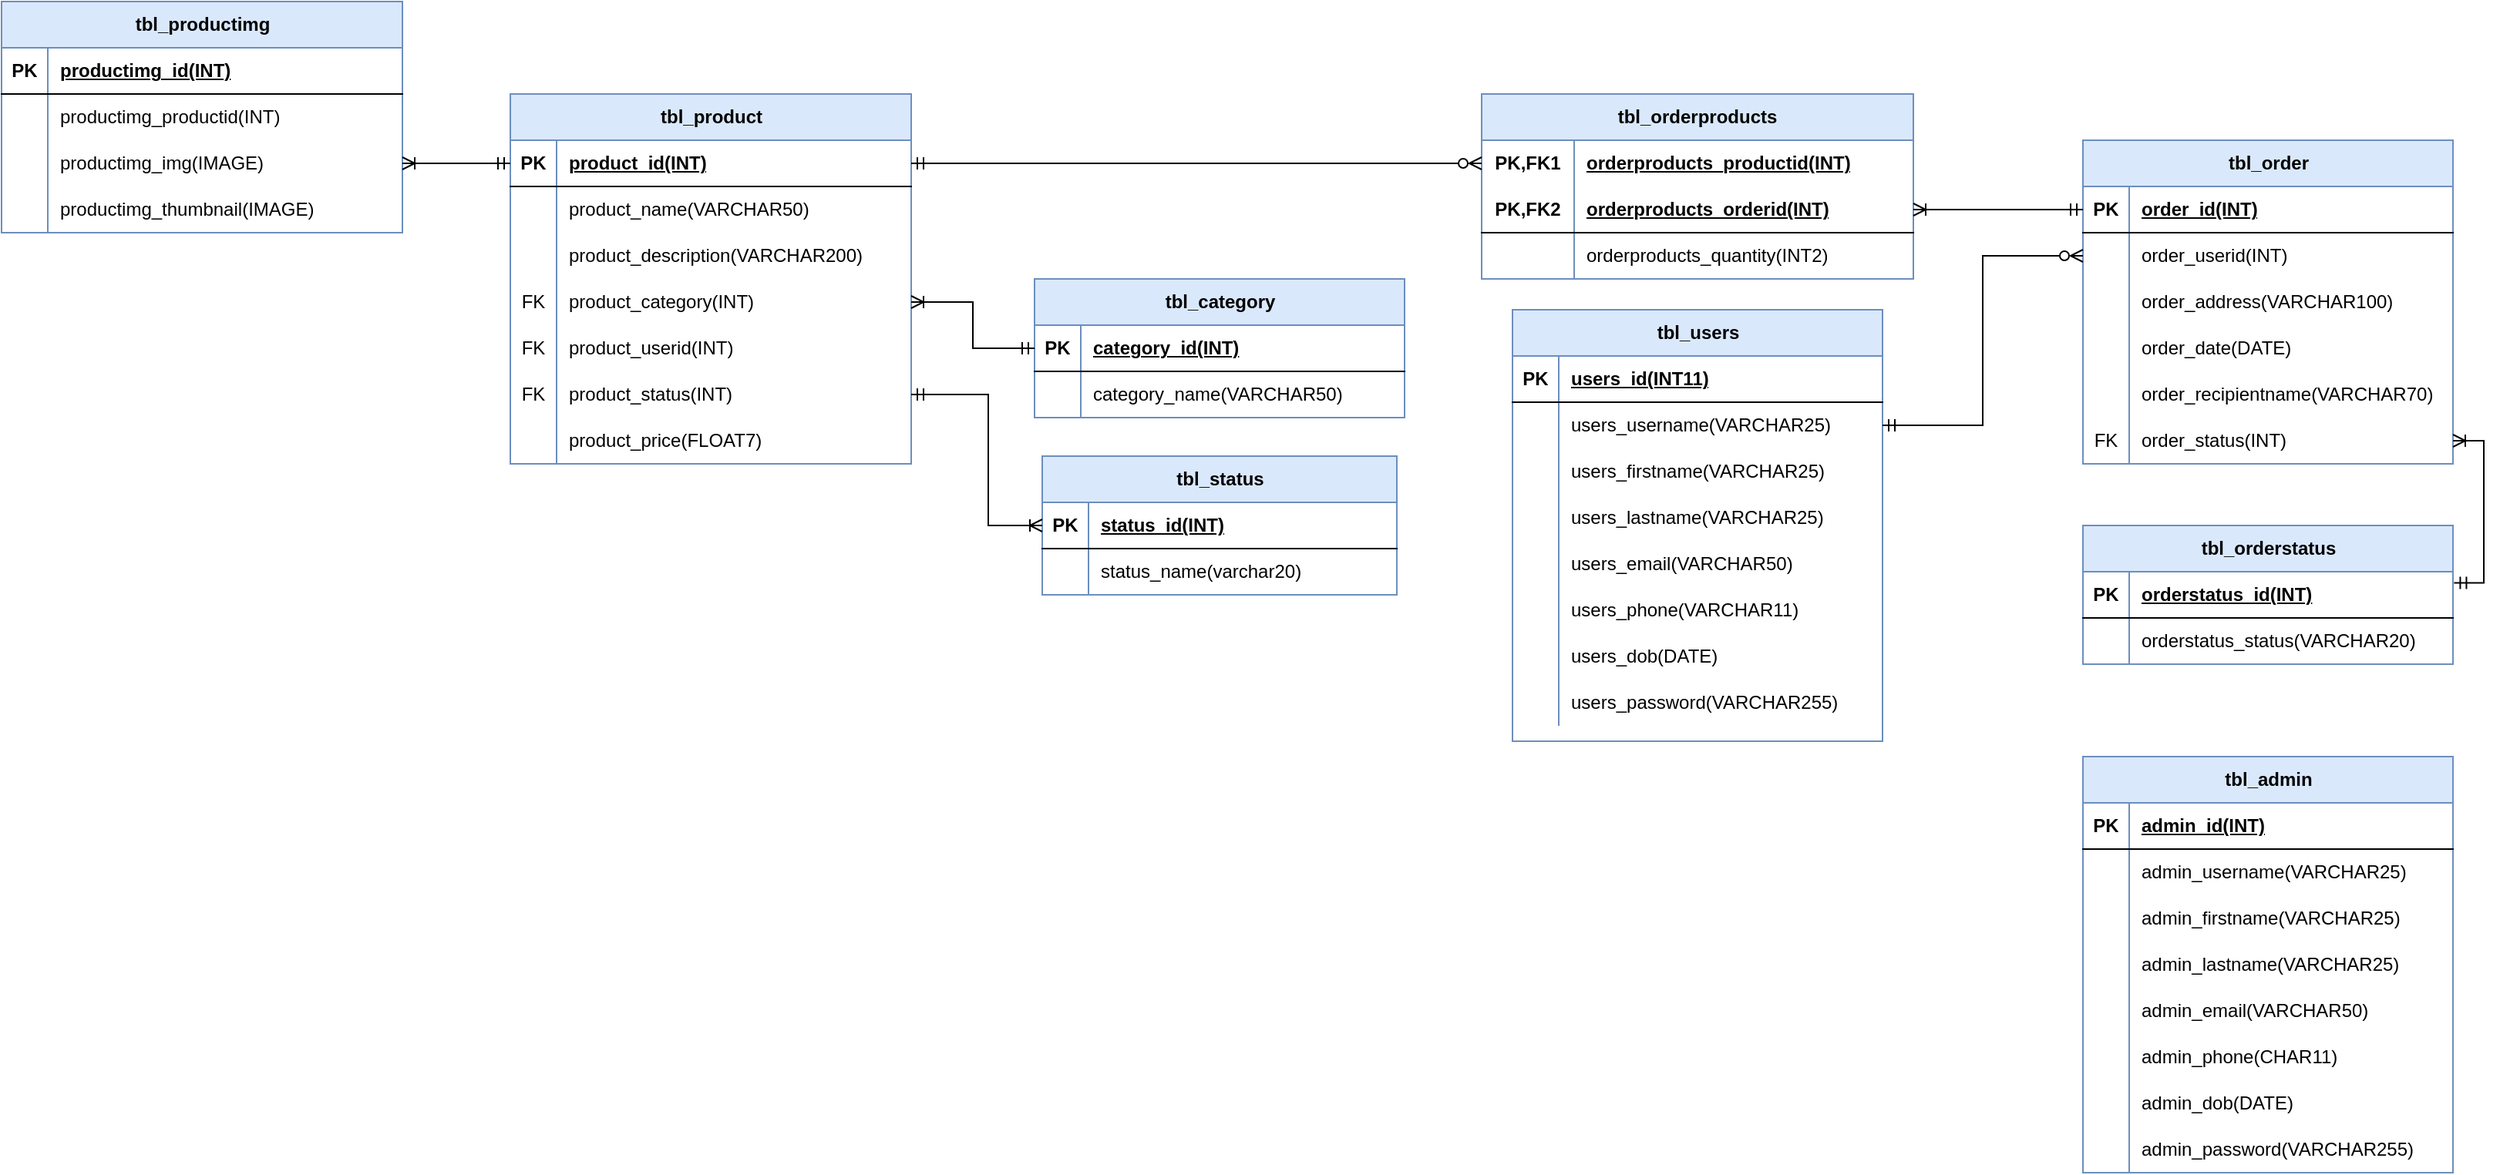 <mxfile version="22.1.21" type="device">
  <diagram name="Page-1" id="d1Sl2-y3CkVBfdNEfaOQ">
    <mxGraphModel dx="2109" dy="655" grid="1" gridSize="10" guides="1" tooltips="1" connect="1" arrows="1" fold="1" page="1" pageScale="1" pageWidth="850" pageHeight="1100" math="0" shadow="0">
      <root>
        <mxCell id="0" />
        <mxCell id="1" parent="0" />
        <mxCell id="eiP_jbdUjx0Q6skLKjPK-1" value="tbl_users" style="shape=table;startSize=30;container=1;collapsible=1;childLayout=tableLayout;fixedRows=1;rowLines=0;fontStyle=1;align=center;resizeLast=1;html=1;fillColor=#dae8fc;strokeColor=#6c8ebf;" parent="1" vertex="1">
          <mxGeometry x="160" y="260" width="240" height="280" as="geometry" />
        </mxCell>
        <mxCell id="eiP_jbdUjx0Q6skLKjPK-2" value="" style="shape=tableRow;horizontal=0;startSize=0;swimlaneHead=0;swimlaneBody=0;fillColor=none;collapsible=0;dropTarget=0;points=[[0,0.5],[1,0.5]];portConstraint=eastwest;top=0;left=0;right=0;bottom=1;" parent="eiP_jbdUjx0Q6skLKjPK-1" vertex="1">
          <mxGeometry y="30" width="240" height="30" as="geometry" />
        </mxCell>
        <mxCell id="eiP_jbdUjx0Q6skLKjPK-3" value="PK" style="shape=partialRectangle;connectable=0;fillColor=none;top=0;left=0;bottom=0;right=0;fontStyle=1;overflow=hidden;whiteSpace=wrap;html=1;" parent="eiP_jbdUjx0Q6skLKjPK-2" vertex="1">
          <mxGeometry width="30" height="30" as="geometry">
            <mxRectangle width="30" height="30" as="alternateBounds" />
          </mxGeometry>
        </mxCell>
        <mxCell id="eiP_jbdUjx0Q6skLKjPK-4" value="users_id(INT11)" style="shape=partialRectangle;connectable=0;fillColor=none;top=0;left=0;bottom=0;right=0;align=left;spacingLeft=6;fontStyle=5;overflow=hidden;whiteSpace=wrap;html=1;" parent="eiP_jbdUjx0Q6skLKjPK-2" vertex="1">
          <mxGeometry x="30" width="210" height="30" as="geometry">
            <mxRectangle width="210" height="30" as="alternateBounds" />
          </mxGeometry>
        </mxCell>
        <mxCell id="eiP_jbdUjx0Q6skLKjPK-5" value="" style="shape=tableRow;horizontal=0;startSize=0;swimlaneHead=0;swimlaneBody=0;fillColor=none;collapsible=0;dropTarget=0;points=[[0,0.5],[1,0.5]];portConstraint=eastwest;top=0;left=0;right=0;bottom=0;" parent="eiP_jbdUjx0Q6skLKjPK-1" vertex="1">
          <mxGeometry y="60" width="240" height="30" as="geometry" />
        </mxCell>
        <mxCell id="eiP_jbdUjx0Q6skLKjPK-6" value="" style="shape=partialRectangle;connectable=0;fillColor=none;top=0;left=0;bottom=0;right=0;editable=1;overflow=hidden;whiteSpace=wrap;html=1;" parent="eiP_jbdUjx0Q6skLKjPK-5" vertex="1">
          <mxGeometry width="30" height="30" as="geometry">
            <mxRectangle width="30" height="30" as="alternateBounds" />
          </mxGeometry>
        </mxCell>
        <mxCell id="eiP_jbdUjx0Q6skLKjPK-7" value="users_username(VARCHAR25)" style="shape=partialRectangle;connectable=0;fillColor=none;top=0;left=0;bottom=0;right=0;align=left;spacingLeft=6;overflow=hidden;whiteSpace=wrap;html=1;" parent="eiP_jbdUjx0Q6skLKjPK-5" vertex="1">
          <mxGeometry x="30" width="210" height="30" as="geometry">
            <mxRectangle width="210" height="30" as="alternateBounds" />
          </mxGeometry>
        </mxCell>
        <mxCell id="eiP_jbdUjx0Q6skLKjPK-8" value="" style="shape=tableRow;horizontal=0;startSize=0;swimlaneHead=0;swimlaneBody=0;fillColor=none;collapsible=0;dropTarget=0;points=[[0,0.5],[1,0.5]];portConstraint=eastwest;top=0;left=0;right=0;bottom=0;" parent="eiP_jbdUjx0Q6skLKjPK-1" vertex="1">
          <mxGeometry y="90" width="240" height="30" as="geometry" />
        </mxCell>
        <mxCell id="eiP_jbdUjx0Q6skLKjPK-9" value="" style="shape=partialRectangle;connectable=0;fillColor=none;top=0;left=0;bottom=0;right=0;editable=1;overflow=hidden;whiteSpace=wrap;html=1;" parent="eiP_jbdUjx0Q6skLKjPK-8" vertex="1">
          <mxGeometry width="30" height="30" as="geometry">
            <mxRectangle width="30" height="30" as="alternateBounds" />
          </mxGeometry>
        </mxCell>
        <mxCell id="eiP_jbdUjx0Q6skLKjPK-10" value="users_firstname(VARCHAR25)" style="shape=partialRectangle;connectable=0;fillColor=none;top=0;left=0;bottom=0;right=0;align=left;spacingLeft=6;overflow=hidden;whiteSpace=wrap;html=1;" parent="eiP_jbdUjx0Q6skLKjPK-8" vertex="1">
          <mxGeometry x="30" width="210" height="30" as="geometry">
            <mxRectangle width="210" height="30" as="alternateBounds" />
          </mxGeometry>
        </mxCell>
        <mxCell id="eiP_jbdUjx0Q6skLKjPK-11" value="" style="shape=tableRow;horizontal=0;startSize=0;swimlaneHead=0;swimlaneBody=0;fillColor=none;collapsible=0;dropTarget=0;points=[[0,0.5],[1,0.5]];portConstraint=eastwest;top=0;left=0;right=0;bottom=0;" parent="eiP_jbdUjx0Q6skLKjPK-1" vertex="1">
          <mxGeometry y="120" width="240" height="30" as="geometry" />
        </mxCell>
        <mxCell id="eiP_jbdUjx0Q6skLKjPK-12" value="" style="shape=partialRectangle;connectable=0;fillColor=none;top=0;left=0;bottom=0;right=0;editable=1;overflow=hidden;whiteSpace=wrap;html=1;" parent="eiP_jbdUjx0Q6skLKjPK-11" vertex="1">
          <mxGeometry width="30" height="30" as="geometry">
            <mxRectangle width="30" height="30" as="alternateBounds" />
          </mxGeometry>
        </mxCell>
        <mxCell id="eiP_jbdUjx0Q6skLKjPK-13" value="users_lastname(VARCHAR25)" style="shape=partialRectangle;connectable=0;fillColor=none;top=0;left=0;bottom=0;right=0;align=left;spacingLeft=6;overflow=hidden;whiteSpace=wrap;html=1;" parent="eiP_jbdUjx0Q6skLKjPK-11" vertex="1">
          <mxGeometry x="30" width="210" height="30" as="geometry">
            <mxRectangle width="210" height="30" as="alternateBounds" />
          </mxGeometry>
        </mxCell>
        <mxCell id="eiP_jbdUjx0Q6skLKjPK-14" value="" style="shape=tableRow;horizontal=0;startSize=0;swimlaneHead=0;swimlaneBody=0;fillColor=none;collapsible=0;dropTarget=0;points=[[0,0.5],[1,0.5]];portConstraint=eastwest;top=0;left=0;right=0;bottom=0;" parent="eiP_jbdUjx0Q6skLKjPK-1" vertex="1">
          <mxGeometry y="150" width="240" height="30" as="geometry" />
        </mxCell>
        <mxCell id="eiP_jbdUjx0Q6skLKjPK-15" value="" style="shape=partialRectangle;connectable=0;fillColor=none;top=0;left=0;bottom=0;right=0;editable=1;overflow=hidden;whiteSpace=wrap;html=1;" parent="eiP_jbdUjx0Q6skLKjPK-14" vertex="1">
          <mxGeometry width="30" height="30" as="geometry">
            <mxRectangle width="30" height="30" as="alternateBounds" />
          </mxGeometry>
        </mxCell>
        <mxCell id="eiP_jbdUjx0Q6skLKjPK-16" value="users_email(VARCHAR50)" style="shape=partialRectangle;connectable=0;fillColor=none;top=0;left=0;bottom=0;right=0;align=left;spacingLeft=6;overflow=hidden;whiteSpace=wrap;html=1;" parent="eiP_jbdUjx0Q6skLKjPK-14" vertex="1">
          <mxGeometry x="30" width="210" height="30" as="geometry">
            <mxRectangle width="210" height="30" as="alternateBounds" />
          </mxGeometry>
        </mxCell>
        <mxCell id="eiP_jbdUjx0Q6skLKjPK-17" value="" style="shape=tableRow;horizontal=0;startSize=0;swimlaneHead=0;swimlaneBody=0;fillColor=none;collapsible=0;dropTarget=0;points=[[0,0.5],[1,0.5]];portConstraint=eastwest;top=0;left=0;right=0;bottom=0;" parent="eiP_jbdUjx0Q6skLKjPK-1" vertex="1">
          <mxGeometry y="180" width="240" height="30" as="geometry" />
        </mxCell>
        <mxCell id="eiP_jbdUjx0Q6skLKjPK-18" value="" style="shape=partialRectangle;connectable=0;fillColor=none;top=0;left=0;bottom=0;right=0;editable=1;overflow=hidden;whiteSpace=wrap;html=1;" parent="eiP_jbdUjx0Q6skLKjPK-17" vertex="1">
          <mxGeometry width="30" height="30" as="geometry">
            <mxRectangle width="30" height="30" as="alternateBounds" />
          </mxGeometry>
        </mxCell>
        <mxCell id="eiP_jbdUjx0Q6skLKjPK-19" value="users_phone(VARCHAR11)" style="shape=partialRectangle;connectable=0;fillColor=none;top=0;left=0;bottom=0;right=0;align=left;spacingLeft=6;overflow=hidden;whiteSpace=wrap;html=1;" parent="eiP_jbdUjx0Q6skLKjPK-17" vertex="1">
          <mxGeometry x="30" width="210" height="30" as="geometry">
            <mxRectangle width="210" height="30" as="alternateBounds" />
          </mxGeometry>
        </mxCell>
        <mxCell id="eiP_jbdUjx0Q6skLKjPK-20" value="" style="shape=tableRow;horizontal=0;startSize=0;swimlaneHead=0;swimlaneBody=0;fillColor=none;collapsible=0;dropTarget=0;points=[[0,0.5],[1,0.5]];portConstraint=eastwest;top=0;left=0;right=0;bottom=0;" parent="eiP_jbdUjx0Q6skLKjPK-1" vertex="1">
          <mxGeometry y="210" width="240" height="30" as="geometry" />
        </mxCell>
        <mxCell id="eiP_jbdUjx0Q6skLKjPK-21" value="" style="shape=partialRectangle;connectable=0;fillColor=none;top=0;left=0;bottom=0;right=0;editable=1;overflow=hidden;whiteSpace=wrap;html=1;" parent="eiP_jbdUjx0Q6skLKjPK-20" vertex="1">
          <mxGeometry width="30" height="30" as="geometry">
            <mxRectangle width="30" height="30" as="alternateBounds" />
          </mxGeometry>
        </mxCell>
        <mxCell id="eiP_jbdUjx0Q6skLKjPK-22" value="users_dob(DATE)" style="shape=partialRectangle;connectable=0;fillColor=none;top=0;left=0;bottom=0;right=0;align=left;spacingLeft=6;overflow=hidden;whiteSpace=wrap;html=1;" parent="eiP_jbdUjx0Q6skLKjPK-20" vertex="1">
          <mxGeometry x="30" width="210" height="30" as="geometry">
            <mxRectangle width="210" height="30" as="alternateBounds" />
          </mxGeometry>
        </mxCell>
        <mxCell id="yOBmvDDUHpHxx6-CyJIX-32" value="" style="shape=tableRow;horizontal=0;startSize=0;swimlaneHead=0;swimlaneBody=0;fillColor=none;collapsible=0;dropTarget=0;points=[[0,0.5],[1,0.5]];portConstraint=eastwest;top=0;left=0;right=0;bottom=0;" parent="eiP_jbdUjx0Q6skLKjPK-1" vertex="1">
          <mxGeometry y="240" width="240" height="30" as="geometry" />
        </mxCell>
        <mxCell id="yOBmvDDUHpHxx6-CyJIX-33" value="" style="shape=partialRectangle;connectable=0;fillColor=none;top=0;left=0;bottom=0;right=0;editable=1;overflow=hidden;whiteSpace=wrap;html=1;" parent="yOBmvDDUHpHxx6-CyJIX-32" vertex="1">
          <mxGeometry width="30" height="30" as="geometry">
            <mxRectangle width="30" height="30" as="alternateBounds" />
          </mxGeometry>
        </mxCell>
        <mxCell id="yOBmvDDUHpHxx6-CyJIX-34" value="users_password(VARCHAR255)" style="shape=partialRectangle;connectable=0;fillColor=none;top=0;left=0;bottom=0;right=0;align=left;spacingLeft=6;overflow=hidden;whiteSpace=wrap;html=1;" parent="yOBmvDDUHpHxx6-CyJIX-32" vertex="1">
          <mxGeometry x="30" width="210" height="30" as="geometry">
            <mxRectangle width="210" height="30" as="alternateBounds" />
          </mxGeometry>
        </mxCell>
        <mxCell id="eiP_jbdUjx0Q6skLKjPK-23" value="tbl_admin" style="shape=table;startSize=30;container=1;collapsible=1;childLayout=tableLayout;fixedRows=1;rowLines=0;fontStyle=1;align=center;resizeLast=1;html=1;fillColor=#dae8fc;strokeColor=#6c8ebf;" parent="1" vertex="1">
          <mxGeometry x="530" y="550" width="240" height="270" as="geometry" />
        </mxCell>
        <mxCell id="eiP_jbdUjx0Q6skLKjPK-24" value="" style="shape=tableRow;horizontal=0;startSize=0;swimlaneHead=0;swimlaneBody=0;fillColor=none;collapsible=0;dropTarget=0;points=[[0,0.5],[1,0.5]];portConstraint=eastwest;top=0;left=0;right=0;bottom=1;" parent="eiP_jbdUjx0Q6skLKjPK-23" vertex="1">
          <mxGeometry y="30" width="240" height="30" as="geometry" />
        </mxCell>
        <mxCell id="eiP_jbdUjx0Q6skLKjPK-25" value="PK" style="shape=partialRectangle;connectable=0;fillColor=none;top=0;left=0;bottom=0;right=0;fontStyle=1;overflow=hidden;whiteSpace=wrap;html=1;" parent="eiP_jbdUjx0Q6skLKjPK-24" vertex="1">
          <mxGeometry width="30" height="30" as="geometry">
            <mxRectangle width="30" height="30" as="alternateBounds" />
          </mxGeometry>
        </mxCell>
        <mxCell id="eiP_jbdUjx0Q6skLKjPK-26" value="admin_id(INT)" style="shape=partialRectangle;connectable=0;fillColor=none;top=0;left=0;bottom=0;right=0;align=left;spacingLeft=6;fontStyle=5;overflow=hidden;whiteSpace=wrap;html=1;" parent="eiP_jbdUjx0Q6skLKjPK-24" vertex="1">
          <mxGeometry x="30" width="210" height="30" as="geometry">
            <mxRectangle width="210" height="30" as="alternateBounds" />
          </mxGeometry>
        </mxCell>
        <mxCell id="eiP_jbdUjx0Q6skLKjPK-27" value="" style="shape=tableRow;horizontal=0;startSize=0;swimlaneHead=0;swimlaneBody=0;fillColor=none;collapsible=0;dropTarget=0;points=[[0,0.5],[1,0.5]];portConstraint=eastwest;top=0;left=0;right=0;bottom=0;" parent="eiP_jbdUjx0Q6skLKjPK-23" vertex="1">
          <mxGeometry y="60" width="240" height="30" as="geometry" />
        </mxCell>
        <mxCell id="eiP_jbdUjx0Q6skLKjPK-28" value="" style="shape=partialRectangle;connectable=0;fillColor=none;top=0;left=0;bottom=0;right=0;editable=1;overflow=hidden;whiteSpace=wrap;html=1;" parent="eiP_jbdUjx0Q6skLKjPK-27" vertex="1">
          <mxGeometry width="30" height="30" as="geometry">
            <mxRectangle width="30" height="30" as="alternateBounds" />
          </mxGeometry>
        </mxCell>
        <mxCell id="eiP_jbdUjx0Q6skLKjPK-29" value="admin_username(VARCHAR25)" style="shape=partialRectangle;connectable=0;fillColor=none;top=0;left=0;bottom=0;right=0;align=left;spacingLeft=6;overflow=hidden;whiteSpace=wrap;html=1;" parent="eiP_jbdUjx0Q6skLKjPK-27" vertex="1">
          <mxGeometry x="30" width="210" height="30" as="geometry">
            <mxRectangle width="210" height="30" as="alternateBounds" />
          </mxGeometry>
        </mxCell>
        <mxCell id="eiP_jbdUjx0Q6skLKjPK-30" value="" style="shape=tableRow;horizontal=0;startSize=0;swimlaneHead=0;swimlaneBody=0;fillColor=none;collapsible=0;dropTarget=0;points=[[0,0.5],[1,0.5]];portConstraint=eastwest;top=0;left=0;right=0;bottom=0;" parent="eiP_jbdUjx0Q6skLKjPK-23" vertex="1">
          <mxGeometry y="90" width="240" height="30" as="geometry" />
        </mxCell>
        <mxCell id="eiP_jbdUjx0Q6skLKjPK-31" value="" style="shape=partialRectangle;connectable=0;fillColor=none;top=0;left=0;bottom=0;right=0;editable=1;overflow=hidden;whiteSpace=wrap;html=1;" parent="eiP_jbdUjx0Q6skLKjPK-30" vertex="1">
          <mxGeometry width="30" height="30" as="geometry">
            <mxRectangle width="30" height="30" as="alternateBounds" />
          </mxGeometry>
        </mxCell>
        <mxCell id="eiP_jbdUjx0Q6skLKjPK-32" value="admin_firstname(VARCHAR25)" style="shape=partialRectangle;connectable=0;fillColor=none;top=0;left=0;bottom=0;right=0;align=left;spacingLeft=6;overflow=hidden;whiteSpace=wrap;html=1;" parent="eiP_jbdUjx0Q6skLKjPK-30" vertex="1">
          <mxGeometry x="30" width="210" height="30" as="geometry">
            <mxRectangle width="210" height="30" as="alternateBounds" />
          </mxGeometry>
        </mxCell>
        <mxCell id="eiP_jbdUjx0Q6skLKjPK-33" value="" style="shape=tableRow;horizontal=0;startSize=0;swimlaneHead=0;swimlaneBody=0;fillColor=none;collapsible=0;dropTarget=0;points=[[0,0.5],[1,0.5]];portConstraint=eastwest;top=0;left=0;right=0;bottom=0;" parent="eiP_jbdUjx0Q6skLKjPK-23" vertex="1">
          <mxGeometry y="120" width="240" height="30" as="geometry" />
        </mxCell>
        <mxCell id="eiP_jbdUjx0Q6skLKjPK-34" value="" style="shape=partialRectangle;connectable=0;fillColor=none;top=0;left=0;bottom=0;right=0;editable=1;overflow=hidden;whiteSpace=wrap;html=1;" parent="eiP_jbdUjx0Q6skLKjPK-33" vertex="1">
          <mxGeometry width="30" height="30" as="geometry">
            <mxRectangle width="30" height="30" as="alternateBounds" />
          </mxGeometry>
        </mxCell>
        <mxCell id="eiP_jbdUjx0Q6skLKjPK-35" value="admin_lastname(VARCHAR25)" style="shape=partialRectangle;connectable=0;fillColor=none;top=0;left=0;bottom=0;right=0;align=left;spacingLeft=6;overflow=hidden;whiteSpace=wrap;html=1;" parent="eiP_jbdUjx0Q6skLKjPK-33" vertex="1">
          <mxGeometry x="30" width="210" height="30" as="geometry">
            <mxRectangle width="210" height="30" as="alternateBounds" />
          </mxGeometry>
        </mxCell>
        <mxCell id="eiP_jbdUjx0Q6skLKjPK-36" value="" style="shape=tableRow;horizontal=0;startSize=0;swimlaneHead=0;swimlaneBody=0;fillColor=none;collapsible=0;dropTarget=0;points=[[0,0.5],[1,0.5]];portConstraint=eastwest;top=0;left=0;right=0;bottom=0;" parent="eiP_jbdUjx0Q6skLKjPK-23" vertex="1">
          <mxGeometry y="150" width="240" height="30" as="geometry" />
        </mxCell>
        <mxCell id="eiP_jbdUjx0Q6skLKjPK-37" value="" style="shape=partialRectangle;connectable=0;fillColor=none;top=0;left=0;bottom=0;right=0;editable=1;overflow=hidden;whiteSpace=wrap;html=1;" parent="eiP_jbdUjx0Q6skLKjPK-36" vertex="1">
          <mxGeometry width="30" height="30" as="geometry">
            <mxRectangle width="30" height="30" as="alternateBounds" />
          </mxGeometry>
        </mxCell>
        <mxCell id="eiP_jbdUjx0Q6skLKjPK-38" value="admin_email(VARCHAR50)" style="shape=partialRectangle;connectable=0;fillColor=none;top=0;left=0;bottom=0;right=0;align=left;spacingLeft=6;overflow=hidden;whiteSpace=wrap;html=1;" parent="eiP_jbdUjx0Q6skLKjPK-36" vertex="1">
          <mxGeometry x="30" width="210" height="30" as="geometry">
            <mxRectangle width="210" height="30" as="alternateBounds" />
          </mxGeometry>
        </mxCell>
        <mxCell id="eiP_jbdUjx0Q6skLKjPK-39" value="" style="shape=tableRow;horizontal=0;startSize=0;swimlaneHead=0;swimlaneBody=0;fillColor=none;collapsible=0;dropTarget=0;points=[[0,0.5],[1,0.5]];portConstraint=eastwest;top=0;left=0;right=0;bottom=0;" parent="eiP_jbdUjx0Q6skLKjPK-23" vertex="1">
          <mxGeometry y="180" width="240" height="30" as="geometry" />
        </mxCell>
        <mxCell id="eiP_jbdUjx0Q6skLKjPK-40" value="" style="shape=partialRectangle;connectable=0;fillColor=none;top=0;left=0;bottom=0;right=0;editable=1;overflow=hidden;whiteSpace=wrap;html=1;" parent="eiP_jbdUjx0Q6skLKjPK-39" vertex="1">
          <mxGeometry width="30" height="30" as="geometry">
            <mxRectangle width="30" height="30" as="alternateBounds" />
          </mxGeometry>
        </mxCell>
        <mxCell id="eiP_jbdUjx0Q6skLKjPK-41" value="admin_phone(CHAR11)" style="shape=partialRectangle;connectable=0;fillColor=none;top=0;left=0;bottom=0;right=0;align=left;spacingLeft=6;overflow=hidden;whiteSpace=wrap;html=1;" parent="eiP_jbdUjx0Q6skLKjPK-39" vertex="1">
          <mxGeometry x="30" width="210" height="30" as="geometry">
            <mxRectangle width="210" height="30" as="alternateBounds" />
          </mxGeometry>
        </mxCell>
        <mxCell id="eiP_jbdUjx0Q6skLKjPK-42" value="" style="shape=tableRow;horizontal=0;startSize=0;swimlaneHead=0;swimlaneBody=0;fillColor=none;collapsible=0;dropTarget=0;points=[[0,0.5],[1,0.5]];portConstraint=eastwest;top=0;left=0;right=0;bottom=0;" parent="eiP_jbdUjx0Q6skLKjPK-23" vertex="1">
          <mxGeometry y="210" width="240" height="30" as="geometry" />
        </mxCell>
        <mxCell id="eiP_jbdUjx0Q6skLKjPK-43" value="" style="shape=partialRectangle;connectable=0;fillColor=none;top=0;left=0;bottom=0;right=0;editable=1;overflow=hidden;whiteSpace=wrap;html=1;" parent="eiP_jbdUjx0Q6skLKjPK-42" vertex="1">
          <mxGeometry width="30" height="30" as="geometry">
            <mxRectangle width="30" height="30" as="alternateBounds" />
          </mxGeometry>
        </mxCell>
        <mxCell id="eiP_jbdUjx0Q6skLKjPK-44" value="admin_dob(DATE)" style="shape=partialRectangle;connectable=0;fillColor=none;top=0;left=0;bottom=0;right=0;align=left;spacingLeft=6;overflow=hidden;whiteSpace=wrap;html=1;" parent="eiP_jbdUjx0Q6skLKjPK-42" vertex="1">
          <mxGeometry x="30" width="210" height="30" as="geometry">
            <mxRectangle width="210" height="30" as="alternateBounds" />
          </mxGeometry>
        </mxCell>
        <mxCell id="yOBmvDDUHpHxx6-CyJIX-35" value="" style="shape=tableRow;horizontal=0;startSize=0;swimlaneHead=0;swimlaneBody=0;fillColor=none;collapsible=0;dropTarget=0;points=[[0,0.5],[1,0.5]];portConstraint=eastwest;top=0;left=0;right=0;bottom=0;" parent="eiP_jbdUjx0Q6skLKjPK-23" vertex="1">
          <mxGeometry y="240" width="240" height="30" as="geometry" />
        </mxCell>
        <mxCell id="yOBmvDDUHpHxx6-CyJIX-36" value="" style="shape=partialRectangle;connectable=0;fillColor=none;top=0;left=0;bottom=0;right=0;editable=1;overflow=hidden;whiteSpace=wrap;html=1;" parent="yOBmvDDUHpHxx6-CyJIX-35" vertex="1">
          <mxGeometry width="30" height="30" as="geometry">
            <mxRectangle width="30" height="30" as="alternateBounds" />
          </mxGeometry>
        </mxCell>
        <mxCell id="yOBmvDDUHpHxx6-CyJIX-37" value="admin_password(VARCHAR255)" style="shape=partialRectangle;connectable=0;fillColor=none;top=0;left=0;bottom=0;right=0;align=left;spacingLeft=6;overflow=hidden;whiteSpace=wrap;html=1;" parent="yOBmvDDUHpHxx6-CyJIX-35" vertex="1">
          <mxGeometry x="30" width="210" height="30" as="geometry">
            <mxRectangle width="210" height="30" as="alternateBounds" />
          </mxGeometry>
        </mxCell>
        <mxCell id="eiP_jbdUjx0Q6skLKjPK-45" value="tbl_product" style="shape=table;startSize=30;container=1;collapsible=1;childLayout=tableLayout;fixedRows=1;rowLines=0;fontStyle=1;align=center;resizeLast=1;html=1;fillColor=#dae8fc;strokeColor=#6c8ebf;" parent="1" vertex="1">
          <mxGeometry x="-490" y="120" width="260" height="240" as="geometry" />
        </mxCell>
        <mxCell id="eiP_jbdUjx0Q6skLKjPK-46" value="" style="shape=tableRow;horizontal=0;startSize=0;swimlaneHead=0;swimlaneBody=0;fillColor=none;collapsible=0;dropTarget=0;points=[[0,0.5],[1,0.5]];portConstraint=eastwest;top=0;left=0;right=0;bottom=1;" parent="eiP_jbdUjx0Q6skLKjPK-45" vertex="1">
          <mxGeometry y="30" width="260" height="30" as="geometry" />
        </mxCell>
        <mxCell id="eiP_jbdUjx0Q6skLKjPK-47" value="PK" style="shape=partialRectangle;connectable=0;fillColor=none;top=0;left=0;bottom=0;right=0;fontStyle=1;overflow=hidden;whiteSpace=wrap;html=1;" parent="eiP_jbdUjx0Q6skLKjPK-46" vertex="1">
          <mxGeometry width="30" height="30" as="geometry">
            <mxRectangle width="30" height="30" as="alternateBounds" />
          </mxGeometry>
        </mxCell>
        <mxCell id="eiP_jbdUjx0Q6skLKjPK-48" value="product_id(INT)" style="shape=partialRectangle;connectable=0;fillColor=none;top=0;left=0;bottom=0;right=0;align=left;spacingLeft=6;fontStyle=5;overflow=hidden;whiteSpace=wrap;html=1;" parent="eiP_jbdUjx0Q6skLKjPK-46" vertex="1">
          <mxGeometry x="30" width="230" height="30" as="geometry">
            <mxRectangle width="230" height="30" as="alternateBounds" />
          </mxGeometry>
        </mxCell>
        <mxCell id="eiP_jbdUjx0Q6skLKjPK-49" value="" style="shape=tableRow;horizontal=0;startSize=0;swimlaneHead=0;swimlaneBody=0;fillColor=none;collapsible=0;dropTarget=0;points=[[0,0.5],[1,0.5]];portConstraint=eastwest;top=0;left=0;right=0;bottom=0;" parent="eiP_jbdUjx0Q6skLKjPK-45" vertex="1">
          <mxGeometry y="60" width="260" height="30" as="geometry" />
        </mxCell>
        <mxCell id="eiP_jbdUjx0Q6skLKjPK-50" value="" style="shape=partialRectangle;connectable=0;fillColor=none;top=0;left=0;bottom=0;right=0;editable=1;overflow=hidden;whiteSpace=wrap;html=1;" parent="eiP_jbdUjx0Q6skLKjPK-49" vertex="1">
          <mxGeometry width="30" height="30" as="geometry">
            <mxRectangle width="30" height="30" as="alternateBounds" />
          </mxGeometry>
        </mxCell>
        <mxCell id="eiP_jbdUjx0Q6skLKjPK-51" value="product_name(VARCHAR50)" style="shape=partialRectangle;connectable=0;fillColor=none;top=0;left=0;bottom=0;right=0;align=left;spacingLeft=6;overflow=hidden;whiteSpace=wrap;html=1;" parent="eiP_jbdUjx0Q6skLKjPK-49" vertex="1">
          <mxGeometry x="30" width="230" height="30" as="geometry">
            <mxRectangle width="230" height="30" as="alternateBounds" />
          </mxGeometry>
        </mxCell>
        <mxCell id="eiP_jbdUjx0Q6skLKjPK-52" value="" style="shape=tableRow;horizontal=0;startSize=0;swimlaneHead=0;swimlaneBody=0;fillColor=none;collapsible=0;dropTarget=0;points=[[0,0.5],[1,0.5]];portConstraint=eastwest;top=0;left=0;right=0;bottom=0;" parent="eiP_jbdUjx0Q6skLKjPK-45" vertex="1">
          <mxGeometry y="90" width="260" height="30" as="geometry" />
        </mxCell>
        <mxCell id="eiP_jbdUjx0Q6skLKjPK-53" value="" style="shape=partialRectangle;connectable=0;fillColor=none;top=0;left=0;bottom=0;right=0;editable=1;overflow=hidden;whiteSpace=wrap;html=1;" parent="eiP_jbdUjx0Q6skLKjPK-52" vertex="1">
          <mxGeometry width="30" height="30" as="geometry">
            <mxRectangle width="30" height="30" as="alternateBounds" />
          </mxGeometry>
        </mxCell>
        <mxCell id="eiP_jbdUjx0Q6skLKjPK-54" value="product_description(VARCHAR200)&amp;nbsp;" style="shape=partialRectangle;connectable=0;fillColor=none;top=0;left=0;bottom=0;right=0;align=left;spacingLeft=6;overflow=hidden;whiteSpace=wrap;html=1;" parent="eiP_jbdUjx0Q6skLKjPK-52" vertex="1">
          <mxGeometry x="30" width="230" height="30" as="geometry">
            <mxRectangle width="230" height="30" as="alternateBounds" />
          </mxGeometry>
        </mxCell>
        <mxCell id="eiP_jbdUjx0Q6skLKjPK-58" value="" style="shape=tableRow;horizontal=0;startSize=0;swimlaneHead=0;swimlaneBody=0;fillColor=none;collapsible=0;dropTarget=0;points=[[0,0.5],[1,0.5]];portConstraint=eastwest;top=0;left=0;right=0;bottom=0;" parent="eiP_jbdUjx0Q6skLKjPK-45" vertex="1">
          <mxGeometry y="120" width="260" height="30" as="geometry" />
        </mxCell>
        <mxCell id="eiP_jbdUjx0Q6skLKjPK-59" value="FK" style="shape=partialRectangle;connectable=0;fillColor=none;top=0;left=0;bottom=0;right=0;editable=1;overflow=hidden;whiteSpace=wrap;html=1;" parent="eiP_jbdUjx0Q6skLKjPK-58" vertex="1">
          <mxGeometry width="30" height="30" as="geometry">
            <mxRectangle width="30" height="30" as="alternateBounds" />
          </mxGeometry>
        </mxCell>
        <mxCell id="eiP_jbdUjx0Q6skLKjPK-60" value="product_category(INT)" style="shape=partialRectangle;connectable=0;fillColor=none;top=0;left=0;bottom=0;right=0;align=left;spacingLeft=6;overflow=hidden;whiteSpace=wrap;html=1;" parent="eiP_jbdUjx0Q6skLKjPK-58" vertex="1">
          <mxGeometry x="30" width="230" height="30" as="geometry">
            <mxRectangle width="230" height="30" as="alternateBounds" />
          </mxGeometry>
        </mxCell>
        <mxCell id="eiP_jbdUjx0Q6skLKjPK-61" value="" style="shape=tableRow;horizontal=0;startSize=0;swimlaneHead=0;swimlaneBody=0;fillColor=none;collapsible=0;dropTarget=0;points=[[0,0.5],[1,0.5]];portConstraint=eastwest;top=0;left=0;right=0;bottom=0;" parent="eiP_jbdUjx0Q6skLKjPK-45" vertex="1">
          <mxGeometry y="150" width="260" height="30" as="geometry" />
        </mxCell>
        <mxCell id="eiP_jbdUjx0Q6skLKjPK-62" value="FK" style="shape=partialRectangle;connectable=0;fillColor=none;top=0;left=0;bottom=0;right=0;editable=1;overflow=hidden;whiteSpace=wrap;html=1;" parent="eiP_jbdUjx0Q6skLKjPK-61" vertex="1">
          <mxGeometry width="30" height="30" as="geometry">
            <mxRectangle width="30" height="30" as="alternateBounds" />
          </mxGeometry>
        </mxCell>
        <mxCell id="eiP_jbdUjx0Q6skLKjPK-63" value="product_userid(INT)" style="shape=partialRectangle;connectable=0;fillColor=none;top=0;left=0;bottom=0;right=0;align=left;spacingLeft=6;overflow=hidden;whiteSpace=wrap;html=1;" parent="eiP_jbdUjx0Q6skLKjPK-61" vertex="1">
          <mxGeometry x="30" width="230" height="30" as="geometry">
            <mxRectangle width="230" height="30" as="alternateBounds" />
          </mxGeometry>
        </mxCell>
        <mxCell id="eiP_jbdUjx0Q6skLKjPK-79" value="" style="shape=tableRow;horizontal=0;startSize=0;swimlaneHead=0;swimlaneBody=0;fillColor=none;collapsible=0;dropTarget=0;points=[[0,0.5],[1,0.5]];portConstraint=eastwest;top=0;left=0;right=0;bottom=0;" parent="eiP_jbdUjx0Q6skLKjPK-45" vertex="1">
          <mxGeometry y="180" width="260" height="30" as="geometry" />
        </mxCell>
        <mxCell id="eiP_jbdUjx0Q6skLKjPK-80" value="FK" style="shape=partialRectangle;connectable=0;fillColor=none;top=0;left=0;bottom=0;right=0;editable=1;overflow=hidden;whiteSpace=wrap;html=1;" parent="eiP_jbdUjx0Q6skLKjPK-79" vertex="1">
          <mxGeometry width="30" height="30" as="geometry">
            <mxRectangle width="30" height="30" as="alternateBounds" />
          </mxGeometry>
        </mxCell>
        <mxCell id="eiP_jbdUjx0Q6skLKjPK-81" value="product_status(INT)" style="shape=partialRectangle;connectable=0;fillColor=none;top=0;left=0;bottom=0;right=0;align=left;spacingLeft=6;overflow=hidden;whiteSpace=wrap;html=1;" parent="eiP_jbdUjx0Q6skLKjPK-79" vertex="1">
          <mxGeometry x="30" width="230" height="30" as="geometry">
            <mxRectangle width="230" height="30" as="alternateBounds" />
          </mxGeometry>
        </mxCell>
        <mxCell id="nmd4HxyVQikhKoSNf4xA-1" value="" style="shape=tableRow;horizontal=0;startSize=0;swimlaneHead=0;swimlaneBody=0;fillColor=none;collapsible=0;dropTarget=0;points=[[0,0.5],[1,0.5]];portConstraint=eastwest;top=0;left=0;right=0;bottom=0;" parent="eiP_jbdUjx0Q6skLKjPK-45" vertex="1">
          <mxGeometry y="210" width="260" height="30" as="geometry" />
        </mxCell>
        <mxCell id="nmd4HxyVQikhKoSNf4xA-2" value="" style="shape=partialRectangle;connectable=0;fillColor=none;top=0;left=0;bottom=0;right=0;editable=1;overflow=hidden;whiteSpace=wrap;html=1;" parent="nmd4HxyVQikhKoSNf4xA-1" vertex="1">
          <mxGeometry width="30" height="30" as="geometry">
            <mxRectangle width="30" height="30" as="alternateBounds" />
          </mxGeometry>
        </mxCell>
        <mxCell id="nmd4HxyVQikhKoSNf4xA-3" value="product_price(FLOAT7)" style="shape=partialRectangle;connectable=0;fillColor=none;top=0;left=0;bottom=0;right=0;align=left;spacingLeft=6;overflow=hidden;whiteSpace=wrap;html=1;" parent="nmd4HxyVQikhKoSNf4xA-1" vertex="1">
          <mxGeometry x="30" width="230" height="30" as="geometry">
            <mxRectangle width="230" height="30" as="alternateBounds" />
          </mxGeometry>
        </mxCell>
        <mxCell id="eiP_jbdUjx0Q6skLKjPK-65" value="tbl_category" style="shape=table;startSize=30;container=1;collapsible=1;childLayout=tableLayout;fixedRows=1;rowLines=0;fontStyle=1;align=center;resizeLast=1;html=1;fillColor=#dae8fc;strokeColor=#6c8ebf;" parent="1" vertex="1">
          <mxGeometry x="-150" y="240" width="240" height="90" as="geometry" />
        </mxCell>
        <mxCell id="eiP_jbdUjx0Q6skLKjPK-66" value="" style="shape=tableRow;horizontal=0;startSize=0;swimlaneHead=0;swimlaneBody=0;fillColor=none;collapsible=0;dropTarget=0;points=[[0,0.5],[1,0.5]];portConstraint=eastwest;top=0;left=0;right=0;bottom=1;" parent="eiP_jbdUjx0Q6skLKjPK-65" vertex="1">
          <mxGeometry y="30" width="240" height="30" as="geometry" />
        </mxCell>
        <mxCell id="eiP_jbdUjx0Q6skLKjPK-67" value="PK" style="shape=partialRectangle;connectable=0;fillColor=none;top=0;left=0;bottom=0;right=0;fontStyle=1;overflow=hidden;whiteSpace=wrap;html=1;" parent="eiP_jbdUjx0Q6skLKjPK-66" vertex="1">
          <mxGeometry width="30" height="30" as="geometry">
            <mxRectangle width="30" height="30" as="alternateBounds" />
          </mxGeometry>
        </mxCell>
        <mxCell id="eiP_jbdUjx0Q6skLKjPK-68" value="category_id(INT)" style="shape=partialRectangle;connectable=0;fillColor=none;top=0;left=0;bottom=0;right=0;align=left;spacingLeft=6;fontStyle=5;overflow=hidden;whiteSpace=wrap;html=1;" parent="eiP_jbdUjx0Q6skLKjPK-66" vertex="1">
          <mxGeometry x="30" width="210" height="30" as="geometry">
            <mxRectangle width="210" height="30" as="alternateBounds" />
          </mxGeometry>
        </mxCell>
        <mxCell id="eiP_jbdUjx0Q6skLKjPK-69" value="" style="shape=tableRow;horizontal=0;startSize=0;swimlaneHead=0;swimlaneBody=0;fillColor=none;collapsible=0;dropTarget=0;points=[[0,0.5],[1,0.5]];portConstraint=eastwest;top=0;left=0;right=0;bottom=0;" parent="eiP_jbdUjx0Q6skLKjPK-65" vertex="1">
          <mxGeometry y="60" width="240" height="30" as="geometry" />
        </mxCell>
        <mxCell id="eiP_jbdUjx0Q6skLKjPK-70" value="" style="shape=partialRectangle;connectable=0;fillColor=none;top=0;left=0;bottom=0;right=0;editable=1;overflow=hidden;whiteSpace=wrap;html=1;" parent="eiP_jbdUjx0Q6skLKjPK-69" vertex="1">
          <mxGeometry width="30" height="30" as="geometry">
            <mxRectangle width="30" height="30" as="alternateBounds" />
          </mxGeometry>
        </mxCell>
        <mxCell id="eiP_jbdUjx0Q6skLKjPK-71" value="category_name(VARCHAR50)" style="shape=partialRectangle;connectable=0;fillColor=none;top=0;left=0;bottom=0;right=0;align=left;spacingLeft=6;overflow=hidden;whiteSpace=wrap;html=1;" parent="eiP_jbdUjx0Q6skLKjPK-69" vertex="1">
          <mxGeometry x="30" width="210" height="30" as="geometry">
            <mxRectangle width="210" height="30" as="alternateBounds" />
          </mxGeometry>
        </mxCell>
        <mxCell id="eiP_jbdUjx0Q6skLKjPK-82" value="tbl_order" style="shape=table;startSize=30;container=1;collapsible=1;childLayout=tableLayout;fixedRows=1;rowLines=0;fontStyle=1;align=center;resizeLast=1;html=1;fillColor=#dae8fc;strokeColor=#6c8ebf;" parent="1" vertex="1">
          <mxGeometry x="530" y="150" width="240" height="210" as="geometry" />
        </mxCell>
        <mxCell id="eiP_jbdUjx0Q6skLKjPK-83" value="" style="shape=tableRow;horizontal=0;startSize=0;swimlaneHead=0;swimlaneBody=0;fillColor=none;collapsible=0;dropTarget=0;points=[[0,0.5],[1,0.5]];portConstraint=eastwest;top=0;left=0;right=0;bottom=1;" parent="eiP_jbdUjx0Q6skLKjPK-82" vertex="1">
          <mxGeometry y="30" width="240" height="30" as="geometry" />
        </mxCell>
        <mxCell id="eiP_jbdUjx0Q6skLKjPK-84" value="PK" style="shape=partialRectangle;connectable=0;fillColor=none;top=0;left=0;bottom=0;right=0;fontStyle=1;overflow=hidden;whiteSpace=wrap;html=1;" parent="eiP_jbdUjx0Q6skLKjPK-83" vertex="1">
          <mxGeometry width="30" height="30" as="geometry">
            <mxRectangle width="30" height="30" as="alternateBounds" />
          </mxGeometry>
        </mxCell>
        <mxCell id="eiP_jbdUjx0Q6skLKjPK-85" value="order_id(INT)" style="shape=partialRectangle;connectable=0;fillColor=none;top=0;left=0;bottom=0;right=0;align=left;spacingLeft=6;fontStyle=5;overflow=hidden;whiteSpace=wrap;html=1;" parent="eiP_jbdUjx0Q6skLKjPK-83" vertex="1">
          <mxGeometry x="30" width="210" height="30" as="geometry">
            <mxRectangle width="210" height="30" as="alternateBounds" />
          </mxGeometry>
        </mxCell>
        <mxCell id="eiP_jbdUjx0Q6skLKjPK-86" value="" style="shape=tableRow;horizontal=0;startSize=0;swimlaneHead=0;swimlaneBody=0;fillColor=none;collapsible=0;dropTarget=0;points=[[0,0.5],[1,0.5]];portConstraint=eastwest;top=0;left=0;right=0;bottom=0;" parent="eiP_jbdUjx0Q6skLKjPK-82" vertex="1">
          <mxGeometry y="60" width="240" height="30" as="geometry" />
        </mxCell>
        <mxCell id="eiP_jbdUjx0Q6skLKjPK-87" value="" style="shape=partialRectangle;connectable=0;fillColor=none;top=0;left=0;bottom=0;right=0;editable=1;overflow=hidden;whiteSpace=wrap;html=1;" parent="eiP_jbdUjx0Q6skLKjPK-86" vertex="1">
          <mxGeometry width="30" height="30" as="geometry">
            <mxRectangle width="30" height="30" as="alternateBounds" />
          </mxGeometry>
        </mxCell>
        <mxCell id="eiP_jbdUjx0Q6skLKjPK-88" value="order_userid(INT)" style="shape=partialRectangle;connectable=0;fillColor=none;top=0;left=0;bottom=0;right=0;align=left;spacingLeft=6;overflow=hidden;whiteSpace=wrap;html=1;" parent="eiP_jbdUjx0Q6skLKjPK-86" vertex="1">
          <mxGeometry x="30" width="210" height="30" as="geometry">
            <mxRectangle width="210" height="30" as="alternateBounds" />
          </mxGeometry>
        </mxCell>
        <mxCell id="eiP_jbdUjx0Q6skLKjPK-89" value="" style="shape=tableRow;horizontal=0;startSize=0;swimlaneHead=0;swimlaneBody=0;fillColor=none;collapsible=0;dropTarget=0;points=[[0,0.5],[1,0.5]];portConstraint=eastwest;top=0;left=0;right=0;bottom=0;" parent="eiP_jbdUjx0Q6skLKjPK-82" vertex="1">
          <mxGeometry y="90" width="240" height="30" as="geometry" />
        </mxCell>
        <mxCell id="eiP_jbdUjx0Q6skLKjPK-90" value="" style="shape=partialRectangle;connectable=0;fillColor=none;top=0;left=0;bottom=0;right=0;editable=1;overflow=hidden;whiteSpace=wrap;html=1;" parent="eiP_jbdUjx0Q6skLKjPK-89" vertex="1">
          <mxGeometry width="30" height="30" as="geometry">
            <mxRectangle width="30" height="30" as="alternateBounds" />
          </mxGeometry>
        </mxCell>
        <mxCell id="eiP_jbdUjx0Q6skLKjPK-91" value="order_address(VARCHAR100)" style="shape=partialRectangle;connectable=0;fillColor=none;top=0;left=0;bottom=0;right=0;align=left;spacingLeft=6;overflow=hidden;whiteSpace=wrap;html=1;" parent="eiP_jbdUjx0Q6skLKjPK-89" vertex="1">
          <mxGeometry x="30" width="210" height="30" as="geometry">
            <mxRectangle width="210" height="30" as="alternateBounds" />
          </mxGeometry>
        </mxCell>
        <mxCell id="eiP_jbdUjx0Q6skLKjPK-92" value="" style="shape=tableRow;horizontal=0;startSize=0;swimlaneHead=0;swimlaneBody=0;fillColor=none;collapsible=0;dropTarget=0;points=[[0,0.5],[1,0.5]];portConstraint=eastwest;top=0;left=0;right=0;bottom=0;" parent="eiP_jbdUjx0Q6skLKjPK-82" vertex="1">
          <mxGeometry y="120" width="240" height="30" as="geometry" />
        </mxCell>
        <mxCell id="eiP_jbdUjx0Q6skLKjPK-93" value="" style="shape=partialRectangle;connectable=0;fillColor=none;top=0;left=0;bottom=0;right=0;editable=1;overflow=hidden;whiteSpace=wrap;html=1;" parent="eiP_jbdUjx0Q6skLKjPK-92" vertex="1">
          <mxGeometry width="30" height="30" as="geometry">
            <mxRectangle width="30" height="30" as="alternateBounds" />
          </mxGeometry>
        </mxCell>
        <mxCell id="eiP_jbdUjx0Q6skLKjPK-94" value="order_date(DATE)" style="shape=partialRectangle;connectable=0;fillColor=none;top=0;left=0;bottom=0;right=0;align=left;spacingLeft=6;overflow=hidden;whiteSpace=wrap;html=1;" parent="eiP_jbdUjx0Q6skLKjPK-92" vertex="1">
          <mxGeometry x="30" width="210" height="30" as="geometry">
            <mxRectangle width="210" height="30" as="alternateBounds" />
          </mxGeometry>
        </mxCell>
        <mxCell id="eiP_jbdUjx0Q6skLKjPK-96" value="" style="shape=tableRow;horizontal=0;startSize=0;swimlaneHead=0;swimlaneBody=0;fillColor=none;collapsible=0;dropTarget=0;points=[[0,0.5],[1,0.5]];portConstraint=eastwest;top=0;left=0;right=0;bottom=0;" parent="eiP_jbdUjx0Q6skLKjPK-82" vertex="1">
          <mxGeometry y="150" width="240" height="30" as="geometry" />
        </mxCell>
        <mxCell id="eiP_jbdUjx0Q6skLKjPK-97" value="" style="shape=partialRectangle;connectable=0;fillColor=none;top=0;left=0;bottom=0;right=0;editable=1;overflow=hidden;whiteSpace=wrap;html=1;" parent="eiP_jbdUjx0Q6skLKjPK-96" vertex="1">
          <mxGeometry width="30" height="30" as="geometry">
            <mxRectangle width="30" height="30" as="alternateBounds" />
          </mxGeometry>
        </mxCell>
        <mxCell id="eiP_jbdUjx0Q6skLKjPK-98" value="order_recipientname(VARCHAR70)" style="shape=partialRectangle;connectable=0;fillColor=none;top=0;left=0;bottom=0;right=0;align=left;spacingLeft=6;overflow=hidden;whiteSpace=wrap;html=1;" parent="eiP_jbdUjx0Q6skLKjPK-96" vertex="1">
          <mxGeometry x="30" width="210" height="30" as="geometry">
            <mxRectangle width="210" height="30" as="alternateBounds" />
          </mxGeometry>
        </mxCell>
        <mxCell id="yOBmvDDUHpHxx6-CyJIX-1" value="" style="shape=tableRow;horizontal=0;startSize=0;swimlaneHead=0;swimlaneBody=0;fillColor=none;collapsible=0;dropTarget=0;points=[[0,0.5],[1,0.5]];portConstraint=eastwest;top=0;left=0;right=0;bottom=0;" parent="eiP_jbdUjx0Q6skLKjPK-82" vertex="1">
          <mxGeometry y="180" width="240" height="30" as="geometry" />
        </mxCell>
        <mxCell id="yOBmvDDUHpHxx6-CyJIX-2" value="FK" style="shape=partialRectangle;connectable=0;fillColor=none;top=0;left=0;bottom=0;right=0;editable=1;overflow=hidden;whiteSpace=wrap;html=1;" parent="yOBmvDDUHpHxx6-CyJIX-1" vertex="1">
          <mxGeometry width="30" height="30" as="geometry">
            <mxRectangle width="30" height="30" as="alternateBounds" />
          </mxGeometry>
        </mxCell>
        <mxCell id="yOBmvDDUHpHxx6-CyJIX-3" value="order_status(INT)" style="shape=partialRectangle;connectable=0;fillColor=none;top=0;left=0;bottom=0;right=0;align=left;spacingLeft=6;overflow=hidden;whiteSpace=wrap;html=1;" parent="yOBmvDDUHpHxx6-CyJIX-1" vertex="1">
          <mxGeometry x="30" width="210" height="30" as="geometry">
            <mxRectangle width="210" height="30" as="alternateBounds" />
          </mxGeometry>
        </mxCell>
        <mxCell id="yOBmvDDUHpHxx6-CyJIX-4" value="tbl_orderstatus" style="shape=table;startSize=30;container=1;collapsible=1;childLayout=tableLayout;fixedRows=1;rowLines=0;fontStyle=1;align=center;resizeLast=1;html=1;fillColor=#dae8fc;strokeColor=#6c8ebf;" parent="1" vertex="1">
          <mxGeometry x="530" y="400" width="240" height="90" as="geometry" />
        </mxCell>
        <mxCell id="yOBmvDDUHpHxx6-CyJIX-5" value="" style="shape=tableRow;horizontal=0;startSize=0;swimlaneHead=0;swimlaneBody=0;fillColor=none;collapsible=0;dropTarget=0;points=[[0,0.5],[1,0.5]];portConstraint=eastwest;top=0;left=0;right=0;bottom=1;" parent="yOBmvDDUHpHxx6-CyJIX-4" vertex="1">
          <mxGeometry y="30" width="240" height="30" as="geometry" />
        </mxCell>
        <mxCell id="yOBmvDDUHpHxx6-CyJIX-6" value="PK" style="shape=partialRectangle;connectable=0;fillColor=none;top=0;left=0;bottom=0;right=0;fontStyle=1;overflow=hidden;whiteSpace=wrap;html=1;" parent="yOBmvDDUHpHxx6-CyJIX-5" vertex="1">
          <mxGeometry width="30" height="30" as="geometry">
            <mxRectangle width="30" height="30" as="alternateBounds" />
          </mxGeometry>
        </mxCell>
        <mxCell id="yOBmvDDUHpHxx6-CyJIX-7" value="orderstatus_id(INT)" style="shape=partialRectangle;connectable=0;fillColor=none;top=0;left=0;bottom=0;right=0;align=left;spacingLeft=6;fontStyle=5;overflow=hidden;whiteSpace=wrap;html=1;" parent="yOBmvDDUHpHxx6-CyJIX-5" vertex="1">
          <mxGeometry x="30" width="210" height="30" as="geometry">
            <mxRectangle width="210" height="30" as="alternateBounds" />
          </mxGeometry>
        </mxCell>
        <mxCell id="yOBmvDDUHpHxx6-CyJIX-8" value="" style="shape=tableRow;horizontal=0;startSize=0;swimlaneHead=0;swimlaneBody=0;fillColor=none;collapsible=0;dropTarget=0;points=[[0,0.5],[1,0.5]];portConstraint=eastwest;top=0;left=0;right=0;bottom=0;" parent="yOBmvDDUHpHxx6-CyJIX-4" vertex="1">
          <mxGeometry y="60" width="240" height="30" as="geometry" />
        </mxCell>
        <mxCell id="yOBmvDDUHpHxx6-CyJIX-9" value="" style="shape=partialRectangle;connectable=0;fillColor=none;top=0;left=0;bottom=0;right=0;editable=1;overflow=hidden;whiteSpace=wrap;html=1;" parent="yOBmvDDUHpHxx6-CyJIX-8" vertex="1">
          <mxGeometry width="30" height="30" as="geometry">
            <mxRectangle width="30" height="30" as="alternateBounds" />
          </mxGeometry>
        </mxCell>
        <mxCell id="yOBmvDDUHpHxx6-CyJIX-10" value="orderstatus_status(VARCHAR20)" style="shape=partialRectangle;connectable=0;fillColor=none;top=0;left=0;bottom=0;right=0;align=left;spacingLeft=6;overflow=hidden;whiteSpace=wrap;html=1;" parent="yOBmvDDUHpHxx6-CyJIX-8" vertex="1">
          <mxGeometry x="30" width="210" height="30" as="geometry">
            <mxRectangle width="210" height="30" as="alternateBounds" />
          </mxGeometry>
        </mxCell>
        <mxCell id="yOBmvDDUHpHxx6-CyJIX-17" value="tbl_orderproducts" style="shape=table;startSize=30;container=1;collapsible=1;childLayout=tableLayout;fixedRows=1;rowLines=0;fontStyle=1;align=center;resizeLast=1;html=1;whiteSpace=wrap;fillColor=#dae8fc;strokeColor=#6c8ebf;" parent="1" vertex="1">
          <mxGeometry x="140" y="120" width="280" height="120" as="geometry" />
        </mxCell>
        <mxCell id="yOBmvDDUHpHxx6-CyJIX-18" value="" style="shape=tableRow;horizontal=0;startSize=0;swimlaneHead=0;swimlaneBody=0;fillColor=none;collapsible=0;dropTarget=0;points=[[0,0.5],[1,0.5]];portConstraint=eastwest;top=0;left=0;right=0;bottom=0;html=1;" parent="yOBmvDDUHpHxx6-CyJIX-17" vertex="1">
          <mxGeometry y="30" width="280" height="30" as="geometry" />
        </mxCell>
        <mxCell id="yOBmvDDUHpHxx6-CyJIX-19" value="PK,FK1" style="shape=partialRectangle;connectable=0;fillColor=none;top=0;left=0;bottom=0;right=0;fontStyle=1;overflow=hidden;html=1;whiteSpace=wrap;" parent="yOBmvDDUHpHxx6-CyJIX-18" vertex="1">
          <mxGeometry width="60" height="30" as="geometry">
            <mxRectangle width="60" height="30" as="alternateBounds" />
          </mxGeometry>
        </mxCell>
        <mxCell id="yOBmvDDUHpHxx6-CyJIX-20" value="orderproducts_productid(INT)" style="shape=partialRectangle;connectable=0;fillColor=none;top=0;left=0;bottom=0;right=0;align=left;spacingLeft=6;fontStyle=5;overflow=hidden;html=1;whiteSpace=wrap;" parent="yOBmvDDUHpHxx6-CyJIX-18" vertex="1">
          <mxGeometry x="60" width="220" height="30" as="geometry">
            <mxRectangle width="220" height="30" as="alternateBounds" />
          </mxGeometry>
        </mxCell>
        <mxCell id="yOBmvDDUHpHxx6-CyJIX-21" value="" style="shape=tableRow;horizontal=0;startSize=0;swimlaneHead=0;swimlaneBody=0;fillColor=none;collapsible=0;dropTarget=0;points=[[0,0.5],[1,0.5]];portConstraint=eastwest;top=0;left=0;right=0;bottom=1;html=1;" parent="yOBmvDDUHpHxx6-CyJIX-17" vertex="1">
          <mxGeometry y="60" width="280" height="30" as="geometry" />
        </mxCell>
        <mxCell id="yOBmvDDUHpHxx6-CyJIX-22" value="PK,FK2" style="shape=partialRectangle;connectable=0;fillColor=none;top=0;left=0;bottom=0;right=0;fontStyle=1;overflow=hidden;html=1;whiteSpace=wrap;" parent="yOBmvDDUHpHxx6-CyJIX-21" vertex="1">
          <mxGeometry width="60" height="30" as="geometry">
            <mxRectangle width="60" height="30" as="alternateBounds" />
          </mxGeometry>
        </mxCell>
        <mxCell id="yOBmvDDUHpHxx6-CyJIX-23" value="orderproducts_orderid(INT)" style="shape=partialRectangle;connectable=0;fillColor=none;top=0;left=0;bottom=0;right=0;align=left;spacingLeft=6;fontStyle=5;overflow=hidden;html=1;whiteSpace=wrap;" parent="yOBmvDDUHpHxx6-CyJIX-21" vertex="1">
          <mxGeometry x="60" width="220" height="30" as="geometry">
            <mxRectangle width="220" height="30" as="alternateBounds" />
          </mxGeometry>
        </mxCell>
        <mxCell id="yOBmvDDUHpHxx6-CyJIX-24" value="" style="shape=tableRow;horizontal=0;startSize=0;swimlaneHead=0;swimlaneBody=0;fillColor=none;collapsible=0;dropTarget=0;points=[[0,0.5],[1,0.5]];portConstraint=eastwest;top=0;left=0;right=0;bottom=0;html=1;" parent="yOBmvDDUHpHxx6-CyJIX-17" vertex="1">
          <mxGeometry y="90" width="280" height="30" as="geometry" />
        </mxCell>
        <mxCell id="yOBmvDDUHpHxx6-CyJIX-25" value="" style="shape=partialRectangle;connectable=0;fillColor=none;top=0;left=0;bottom=0;right=0;editable=1;overflow=hidden;html=1;whiteSpace=wrap;" parent="yOBmvDDUHpHxx6-CyJIX-24" vertex="1">
          <mxGeometry width="60" height="30" as="geometry">
            <mxRectangle width="60" height="30" as="alternateBounds" />
          </mxGeometry>
        </mxCell>
        <mxCell id="yOBmvDDUHpHxx6-CyJIX-26" value="orderproducts_quantity(INT2)" style="shape=partialRectangle;connectable=0;fillColor=none;top=0;left=0;bottom=0;right=0;align=left;spacingLeft=6;overflow=hidden;html=1;whiteSpace=wrap;" parent="yOBmvDDUHpHxx6-CyJIX-24" vertex="1">
          <mxGeometry x="60" width="220" height="30" as="geometry">
            <mxRectangle width="220" height="30" as="alternateBounds" />
          </mxGeometry>
        </mxCell>
        <mxCell id="8IzAehSDDQVNOscLrz6u-1" style="edgeStyle=orthogonalEdgeStyle;rounded=0;orthogonalLoop=1;jettySize=auto;html=1;entryX=0;entryY=0.5;entryDx=0;entryDy=0;endArrow=ERmandOne;endFill=0;startArrow=ERoneToMany;startFill=0;" parent="1" source="eiP_jbdUjx0Q6skLKjPK-58" target="eiP_jbdUjx0Q6skLKjPK-66" edge="1">
          <mxGeometry relative="1" as="geometry" />
        </mxCell>
        <mxCell id="8IzAehSDDQVNOscLrz6u-2" style="edgeStyle=orthogonalEdgeStyle;rounded=0;orthogonalLoop=1;jettySize=auto;html=1;entryX=0;entryY=0.5;entryDx=0;entryDy=0;startArrow=ERmandOne;startFill=0;endArrow=ERzeroToMany;endFill=0;" parent="1" source="eiP_jbdUjx0Q6skLKjPK-46" target="yOBmvDDUHpHxx6-CyJIX-18" edge="1">
          <mxGeometry relative="1" as="geometry" />
        </mxCell>
        <mxCell id="8IzAehSDDQVNOscLrz6u-4" style="edgeStyle=orthogonalEdgeStyle;rounded=0;orthogonalLoop=1;jettySize=auto;html=1;entryX=0;entryY=0.5;entryDx=0;entryDy=0;endArrow=ERmandOne;endFill=0;startArrow=ERoneToMany;startFill=0;" parent="1" source="yOBmvDDUHpHxx6-CyJIX-21" target="eiP_jbdUjx0Q6skLKjPK-83" edge="1">
          <mxGeometry relative="1" as="geometry" />
        </mxCell>
        <mxCell id="8IzAehSDDQVNOscLrz6u-5" style="edgeStyle=orthogonalEdgeStyle;rounded=0;orthogonalLoop=1;jettySize=auto;html=1;entryX=0;entryY=0.5;entryDx=0;entryDy=0;startArrow=ERmandOne;startFill=0;endArrow=ERzeroToMany;endFill=0;" parent="1" source="eiP_jbdUjx0Q6skLKjPK-5" target="eiP_jbdUjx0Q6skLKjPK-86" edge="1">
          <mxGeometry relative="1" as="geometry" />
        </mxCell>
        <mxCell id="8IzAehSDDQVNOscLrz6u-6" style="edgeStyle=orthogonalEdgeStyle;rounded=0;orthogonalLoop=1;jettySize=auto;html=1;entryX=1.003;entryY=0.24;entryDx=0;entryDy=0;entryPerimeter=0;exitX=1;exitY=0.5;exitDx=0;exitDy=0;startArrow=ERoneToMany;startFill=0;endArrow=ERmandOne;endFill=0;" parent="1" source="yOBmvDDUHpHxx6-CyJIX-1" target="yOBmvDDUHpHxx6-CyJIX-5" edge="1">
          <mxGeometry relative="1" as="geometry" />
        </mxCell>
        <mxCell id="8IzAehSDDQVNOscLrz6u-7" value="tbl_status" style="shape=table;startSize=30;container=1;collapsible=1;childLayout=tableLayout;fixedRows=1;rowLines=0;fontStyle=1;align=center;resizeLast=1;html=1;fillColor=#dae8fc;strokeColor=#6c8ebf;" parent="1" vertex="1">
          <mxGeometry x="-145" y="355" width="230" height="90" as="geometry" />
        </mxCell>
        <mxCell id="8IzAehSDDQVNOscLrz6u-8" value="" style="shape=tableRow;horizontal=0;startSize=0;swimlaneHead=0;swimlaneBody=0;fillColor=none;collapsible=0;dropTarget=0;points=[[0,0.5],[1,0.5]];portConstraint=eastwest;top=0;left=0;right=0;bottom=1;" parent="8IzAehSDDQVNOscLrz6u-7" vertex="1">
          <mxGeometry y="30" width="230" height="30" as="geometry" />
        </mxCell>
        <mxCell id="8IzAehSDDQVNOscLrz6u-9" value="PK" style="shape=partialRectangle;connectable=0;fillColor=none;top=0;left=0;bottom=0;right=0;fontStyle=1;overflow=hidden;whiteSpace=wrap;html=1;" parent="8IzAehSDDQVNOscLrz6u-8" vertex="1">
          <mxGeometry width="30" height="30" as="geometry">
            <mxRectangle width="30" height="30" as="alternateBounds" />
          </mxGeometry>
        </mxCell>
        <mxCell id="8IzAehSDDQVNOscLrz6u-10" value="status_id(INT)" style="shape=partialRectangle;connectable=0;fillColor=none;top=0;left=0;bottom=0;right=0;align=left;spacingLeft=6;fontStyle=5;overflow=hidden;whiteSpace=wrap;html=1;" parent="8IzAehSDDQVNOscLrz6u-8" vertex="1">
          <mxGeometry x="30" width="200" height="30" as="geometry">
            <mxRectangle width="200" height="30" as="alternateBounds" />
          </mxGeometry>
        </mxCell>
        <mxCell id="8IzAehSDDQVNOscLrz6u-11" value="" style="shape=tableRow;horizontal=0;startSize=0;swimlaneHead=0;swimlaneBody=0;fillColor=none;collapsible=0;dropTarget=0;points=[[0,0.5],[1,0.5]];portConstraint=eastwest;top=0;left=0;right=0;bottom=0;" parent="8IzAehSDDQVNOscLrz6u-7" vertex="1">
          <mxGeometry y="60" width="230" height="30" as="geometry" />
        </mxCell>
        <mxCell id="8IzAehSDDQVNOscLrz6u-12" value="" style="shape=partialRectangle;connectable=0;fillColor=none;top=0;left=0;bottom=0;right=0;editable=1;overflow=hidden;whiteSpace=wrap;html=1;" parent="8IzAehSDDQVNOscLrz6u-11" vertex="1">
          <mxGeometry width="30" height="30" as="geometry">
            <mxRectangle width="30" height="30" as="alternateBounds" />
          </mxGeometry>
        </mxCell>
        <mxCell id="8IzAehSDDQVNOscLrz6u-13" value="status_name(varchar20)" style="shape=partialRectangle;connectable=0;fillColor=none;top=0;left=0;bottom=0;right=0;align=left;spacingLeft=6;overflow=hidden;whiteSpace=wrap;html=1;" parent="8IzAehSDDQVNOscLrz6u-11" vertex="1">
          <mxGeometry x="30" width="200" height="30" as="geometry">
            <mxRectangle width="200" height="30" as="alternateBounds" />
          </mxGeometry>
        </mxCell>
        <mxCell id="8IzAehSDDQVNOscLrz6u-20" style="edgeStyle=orthogonalEdgeStyle;rounded=0;orthogonalLoop=1;jettySize=auto;html=1;entryX=0;entryY=0.5;entryDx=0;entryDy=0;endArrow=ERoneToMany;endFill=0;startArrow=ERmandOne;startFill=0;" parent="1" source="eiP_jbdUjx0Q6skLKjPK-79" target="8IzAehSDDQVNOscLrz6u-8" edge="1">
          <mxGeometry relative="1" as="geometry">
            <Array as="points">
              <mxPoint x="-180" y="315" />
              <mxPoint x="-180" y="400" />
            </Array>
          </mxGeometry>
        </mxCell>
        <mxCell id="8IzAehSDDQVNOscLrz6u-21" value="tbl_productimg" style="shape=table;startSize=30;container=1;collapsible=1;childLayout=tableLayout;fixedRows=1;rowLines=0;fontStyle=1;align=center;resizeLast=1;html=1;fillColor=#dae8fc;strokeColor=#6c8ebf;" parent="1" vertex="1">
          <mxGeometry x="-820" y="60" width="260" height="150" as="geometry" />
        </mxCell>
        <mxCell id="8IzAehSDDQVNOscLrz6u-22" value="" style="shape=tableRow;horizontal=0;startSize=0;swimlaneHead=0;swimlaneBody=0;fillColor=none;collapsible=0;dropTarget=0;points=[[0,0.5],[1,0.5]];portConstraint=eastwest;top=0;left=0;right=0;bottom=1;" parent="8IzAehSDDQVNOscLrz6u-21" vertex="1">
          <mxGeometry y="30" width="260" height="30" as="geometry" />
        </mxCell>
        <mxCell id="8IzAehSDDQVNOscLrz6u-23" value="PK" style="shape=partialRectangle;connectable=0;fillColor=none;top=0;left=0;bottom=0;right=0;fontStyle=1;overflow=hidden;whiteSpace=wrap;html=1;" parent="8IzAehSDDQVNOscLrz6u-22" vertex="1">
          <mxGeometry width="30" height="30" as="geometry">
            <mxRectangle width="30" height="30" as="alternateBounds" />
          </mxGeometry>
        </mxCell>
        <mxCell id="8IzAehSDDQVNOscLrz6u-24" value="productimg_id(INT)" style="shape=partialRectangle;connectable=0;fillColor=none;top=0;left=0;bottom=0;right=0;align=left;spacingLeft=6;fontStyle=5;overflow=hidden;whiteSpace=wrap;html=1;" parent="8IzAehSDDQVNOscLrz6u-22" vertex="1">
          <mxGeometry x="30" width="230" height="30" as="geometry">
            <mxRectangle width="230" height="30" as="alternateBounds" />
          </mxGeometry>
        </mxCell>
        <mxCell id="8IzAehSDDQVNOscLrz6u-25" value="" style="shape=tableRow;horizontal=0;startSize=0;swimlaneHead=0;swimlaneBody=0;fillColor=none;collapsible=0;dropTarget=0;points=[[0,0.5],[1,0.5]];portConstraint=eastwest;top=0;left=0;right=0;bottom=0;" parent="8IzAehSDDQVNOscLrz6u-21" vertex="1">
          <mxGeometry y="60" width="260" height="30" as="geometry" />
        </mxCell>
        <mxCell id="8IzAehSDDQVNOscLrz6u-26" value="" style="shape=partialRectangle;connectable=0;fillColor=none;top=0;left=0;bottom=0;right=0;editable=1;overflow=hidden;whiteSpace=wrap;html=1;" parent="8IzAehSDDQVNOscLrz6u-25" vertex="1">
          <mxGeometry width="30" height="30" as="geometry">
            <mxRectangle width="30" height="30" as="alternateBounds" />
          </mxGeometry>
        </mxCell>
        <mxCell id="8IzAehSDDQVNOscLrz6u-27" value="productimg_productid(INT)" style="shape=partialRectangle;connectable=0;fillColor=none;top=0;left=0;bottom=0;right=0;align=left;spacingLeft=6;overflow=hidden;whiteSpace=wrap;html=1;" parent="8IzAehSDDQVNOscLrz6u-25" vertex="1">
          <mxGeometry x="30" width="230" height="30" as="geometry">
            <mxRectangle width="230" height="30" as="alternateBounds" />
          </mxGeometry>
        </mxCell>
        <mxCell id="8IzAehSDDQVNOscLrz6u-28" value="" style="shape=tableRow;horizontal=0;startSize=0;swimlaneHead=0;swimlaneBody=0;fillColor=none;collapsible=0;dropTarget=0;points=[[0,0.5],[1,0.5]];portConstraint=eastwest;top=0;left=0;right=0;bottom=0;" parent="8IzAehSDDQVNOscLrz6u-21" vertex="1">
          <mxGeometry y="90" width="260" height="30" as="geometry" />
        </mxCell>
        <mxCell id="8IzAehSDDQVNOscLrz6u-29" value="" style="shape=partialRectangle;connectable=0;fillColor=none;top=0;left=0;bottom=0;right=0;editable=1;overflow=hidden;whiteSpace=wrap;html=1;" parent="8IzAehSDDQVNOscLrz6u-28" vertex="1">
          <mxGeometry width="30" height="30" as="geometry">
            <mxRectangle width="30" height="30" as="alternateBounds" />
          </mxGeometry>
        </mxCell>
        <mxCell id="8IzAehSDDQVNOscLrz6u-30" value="productimg_img(IMAGE)" style="shape=partialRectangle;connectable=0;fillColor=none;top=0;left=0;bottom=0;right=0;align=left;spacingLeft=6;overflow=hidden;whiteSpace=wrap;html=1;" parent="8IzAehSDDQVNOscLrz6u-28" vertex="1">
          <mxGeometry x="30" width="230" height="30" as="geometry">
            <mxRectangle width="230" height="30" as="alternateBounds" />
          </mxGeometry>
        </mxCell>
        <mxCell id="8IzAehSDDQVNOscLrz6u-31" value="" style="shape=tableRow;horizontal=0;startSize=0;swimlaneHead=0;swimlaneBody=0;fillColor=none;collapsible=0;dropTarget=0;points=[[0,0.5],[1,0.5]];portConstraint=eastwest;top=0;left=0;right=0;bottom=0;" parent="8IzAehSDDQVNOscLrz6u-21" vertex="1">
          <mxGeometry y="120" width="260" height="30" as="geometry" />
        </mxCell>
        <mxCell id="8IzAehSDDQVNOscLrz6u-32" value="" style="shape=partialRectangle;connectable=0;fillColor=none;top=0;left=0;bottom=0;right=0;editable=1;overflow=hidden;whiteSpace=wrap;html=1;" parent="8IzAehSDDQVNOscLrz6u-31" vertex="1">
          <mxGeometry width="30" height="30" as="geometry">
            <mxRectangle width="30" height="30" as="alternateBounds" />
          </mxGeometry>
        </mxCell>
        <mxCell id="8IzAehSDDQVNOscLrz6u-33" value="productimg_thumbnail(IMAGE)" style="shape=partialRectangle;connectable=0;fillColor=none;top=0;left=0;bottom=0;right=0;align=left;spacingLeft=6;overflow=hidden;whiteSpace=wrap;html=1;" parent="8IzAehSDDQVNOscLrz6u-31" vertex="1">
          <mxGeometry x="30" width="230" height="30" as="geometry">
            <mxRectangle width="230" height="30" as="alternateBounds" />
          </mxGeometry>
        </mxCell>
        <mxCell id="8IzAehSDDQVNOscLrz6u-34" style="edgeStyle=orthogonalEdgeStyle;rounded=0;orthogonalLoop=1;jettySize=auto;html=1;exitX=1;exitY=0.5;exitDx=0;exitDy=0;endArrow=ERmandOne;endFill=0;startArrow=ERoneToMany;startFill=0;" parent="1" source="8IzAehSDDQVNOscLrz6u-28" target="eiP_jbdUjx0Q6skLKjPK-46" edge="1">
          <mxGeometry relative="1" as="geometry" />
        </mxCell>
      </root>
    </mxGraphModel>
  </diagram>
</mxfile>
